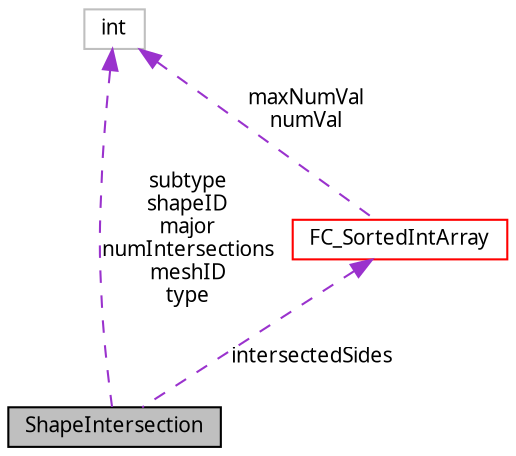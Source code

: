 digraph G
{
  edge [fontname="FreeSans.ttf",fontsize=10,labelfontname="FreeSans.ttf",labelfontsize=10];
  node [fontname="FreeSans.ttf",fontsize=10,shape=record];
  Node1 [label="ShapeIntersection",height=0.2,width=0.4,color="black", fillcolor="grey75", style="filled" fontcolor="black"];
  Node2 -> Node1 [dir=back,color="darkorchid3",fontsize=10,style="dashed",label="subtype\nshapeID\nmajor\nnumIntersections\nmeshID\ntype",fontname="FreeSans.ttf"];
  Node2 [label="int",height=0.2,width=0.4,color="grey75", fillcolor="white", style="filled"];
  Node3 -> Node1 [dir=back,color="darkorchid3",fontsize=10,style="dashed",label="intersectedSides",fontname="FreeSans.ttf"];
  Node3 [label="FC_SortedIntArray",height=0.2,width=0.4,color="red", fillcolor="white", style="filled",URL="$structFC__SortedIntArray.html"];
  Node2 -> Node3 [dir=back,color="darkorchid3",fontsize=10,style="dashed",label="maxNumVal\nnumVal",fontname="FreeSans.ttf"];
}
